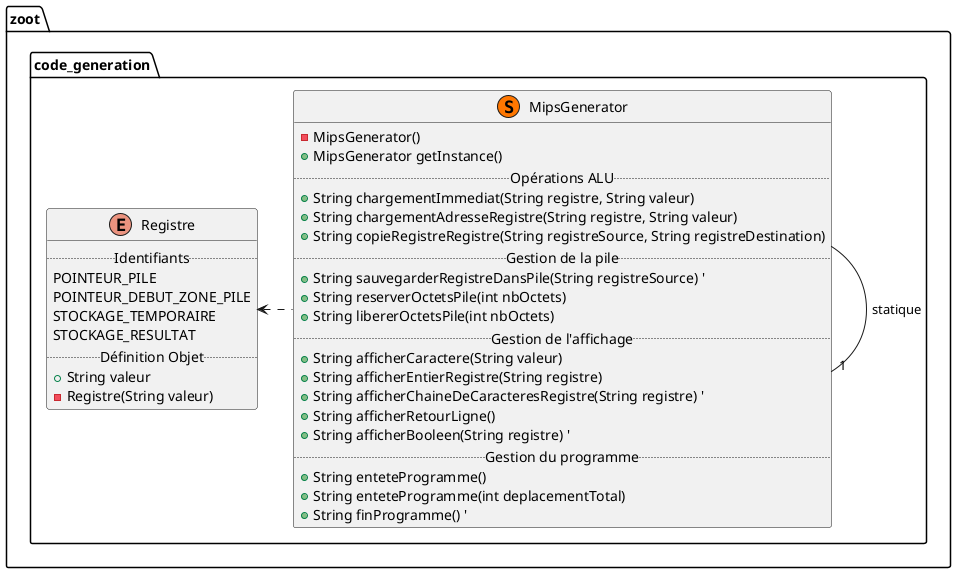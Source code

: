 @startuml "Package code_generation"

namespace zoot.code_generation {
    ' Includes
    ' Classes
    enum Registre{
        .. Identifiants ..
        POINTEUR_PILE
        POINTEUR_DEBUT_ZONE_PILE
        STOCKAGE_TEMPORAIRE
        STOCKAGE_RESULTAT
        .. Définition Objet ..
        + String valeur
        - Registre(String valeur)
    }

    class MipsGenerator << (S,#FF7700) >> {
        - MipsGenerator()
        + MipsGenerator getInstance()
        .. Opérations ALU ..
        + String chargementImmediat(String registre, String valeur)
        + String chargementAdresseRegistre(String registre, String valeur)
        + String copieRegistreRegistre(String registreSource, String registreDestination)
        .. Gestion de la pile ..
        + String sauvegarderRegistreDansPile(String registreSource) '
        + String reserverOctetsPile(int nbOctets)
        + String libererOctetsPile(int nbOctets)
        .. Gestion de l'affichage ..
        + String afficherCaractere(String valeur)
        + String afficherEntierRegistre(String registre)
        + String afficherChaineDeCaracteresRegistre(String registre) '
        + String afficherRetourLigne()
        + String afficherBooleen(String registre) '
        .. Gestion du programme ..
        + String enteteProgramme()
        + String enteteProgramme(int deplacementTotal)
        + String finProgramme() '
    }

    ' Relations entre les classes
    MipsGenerator -right-"1" MipsGenerator : statique
    MipsGenerator .left.> Registre

}
@enduml